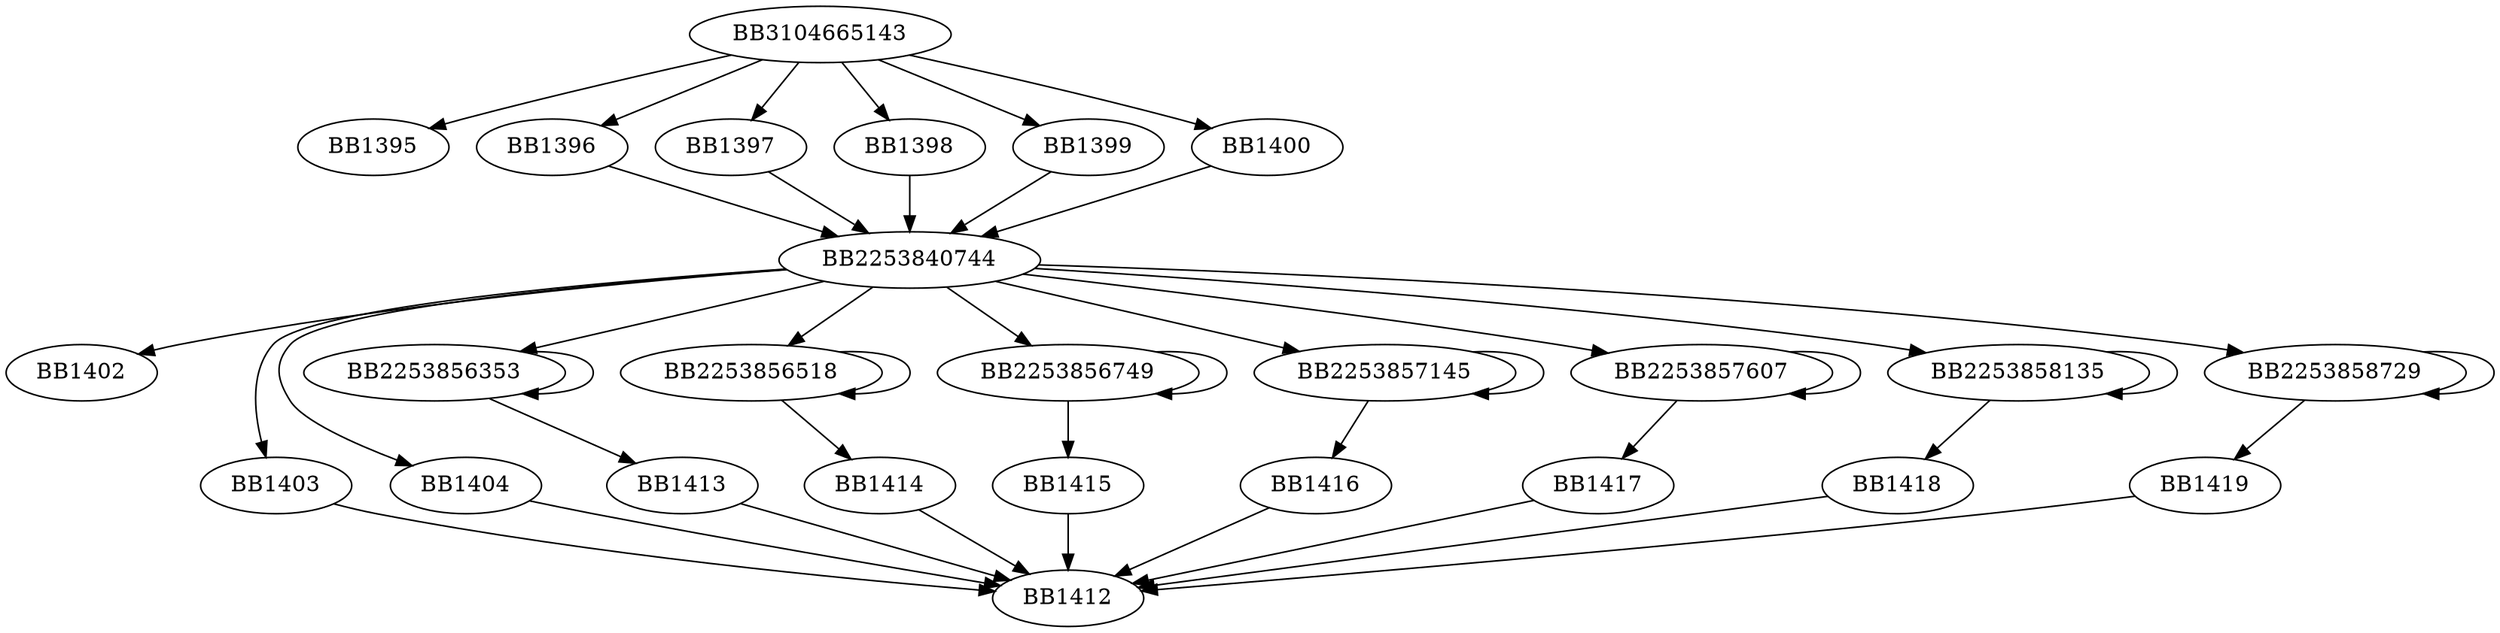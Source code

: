 digraph G{
	BB3104665143->BB1395;
	BB3104665143->BB1396;
	BB3104665143->BB1397;
	BB3104665143->BB1398;
	BB3104665143->BB1399;
	BB3104665143->BB1400;
	BB1396->BB2253840744;
	BB1397->BB2253840744;
	BB1398->BB2253840744;
	BB1399->BB2253840744;
	BB1400->BB2253840744;
	BB2253840744->BB1402;
	BB2253840744->BB1403;
	BB2253840744->BB1404;
	BB2253840744->BB2253856353;
	BB2253840744->BB2253856518;
	BB2253840744->BB2253856749;
	BB2253840744->BB2253857145;
	BB2253840744->BB2253857607;
	BB2253840744->BB2253858135;
	BB2253840744->BB2253858729;
	BB1404->BB1412;
	BB1403->BB1412;
	BB2253856353->BB1413;
	BB2253856353->BB2253856353;
	BB1413->BB1412;
	BB2253856518->BB1414;
	BB2253856518->BB2253856518;
	BB1414->BB1412;
	BB2253856749->BB1415;
	BB2253856749->BB2253856749;
	BB1415->BB1412;
	BB2253857145->BB1416;
	BB2253857145->BB2253857145;
	BB1416->BB1412;
	BB2253857607->BB1417;
	BB2253857607->BB2253857607;
	BB1417->BB1412;
	BB2253858135->BB1418;
	BB2253858135->BB2253858135;
	BB1418->BB1412;
	BB2253858729->BB1419;
	BB2253858729->BB2253858729;
	BB1419->BB1412;
}
